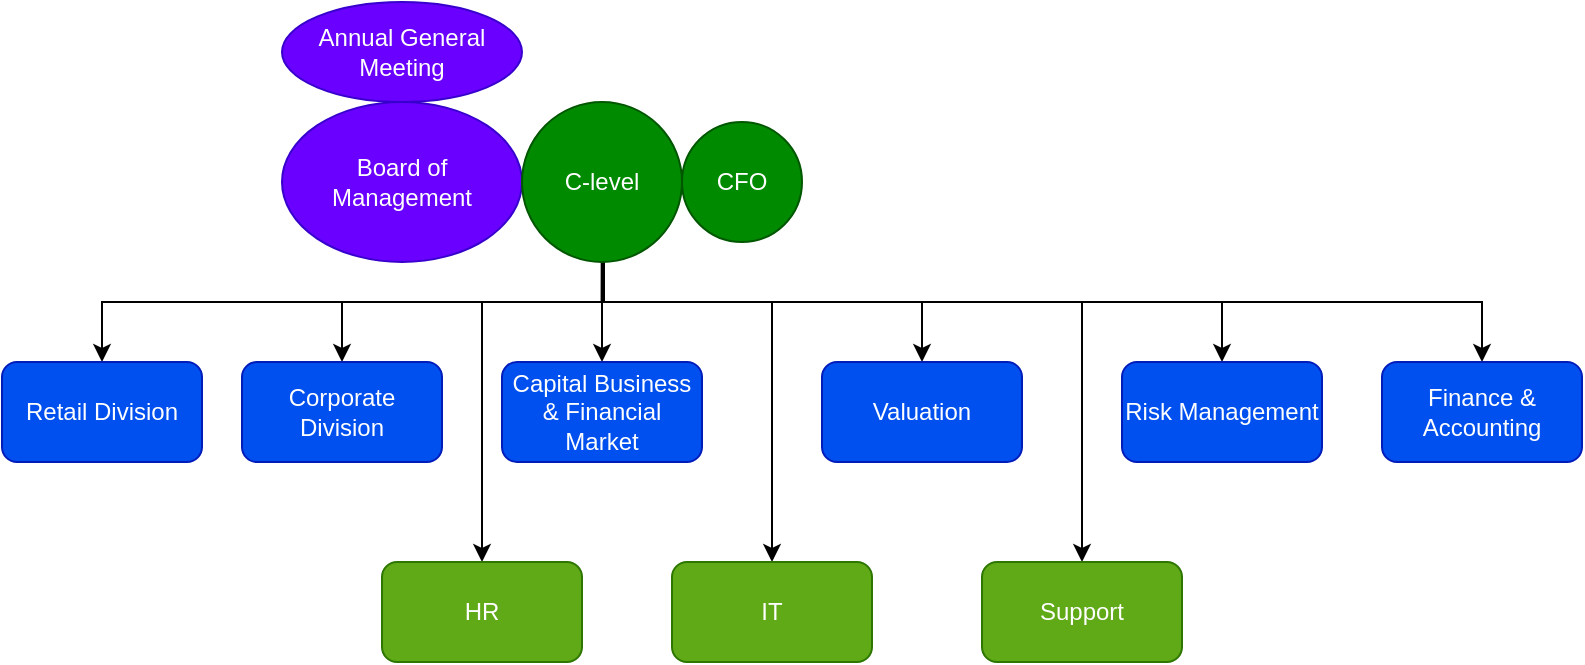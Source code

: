 <mxfile version="10.5.9" type="github"><diagram id="JAuj3yEp18XlxTbJHKnN" name="Page-1"><mxGraphModel dx="1394" dy="764" grid="1" gridSize="10" guides="1" tooltips="1" connect="1" arrows="1" fold="1" page="1" pageScale="1" pageWidth="850" pageHeight="1100" math="0" shadow="0"><root><mxCell id="0"/><mxCell id="1" parent="0"/><mxCell id="p1rE3iGRrvi8D9d9gB78-1" value="Annual General Meeting" style="ellipse;whiteSpace=wrap;html=1;fillColor=#6a00ff;strokeColor=#3700CC;fontColor=#ffffff;" vertex="1" parent="1"><mxGeometry x="330" y="240" width="120" height="50" as="geometry"/></mxCell><mxCell id="p1rE3iGRrvi8D9d9gB78-2" value="Board of Management" style="ellipse;whiteSpace=wrap;html=1;fillColor=#6a00ff;strokeColor=#3700CC;fontColor=#ffffff;" vertex="1" parent="1"><mxGeometry x="330" y="290" width="120" height="80" as="geometry"/></mxCell><mxCell id="p1rE3iGRrvi8D9d9gB78-3" style="edgeStyle=orthogonalEdgeStyle;rounded=0;orthogonalLoop=1;jettySize=auto;html=1;exitX=0.5;exitY=1;exitDx=0;exitDy=0;entryX=0.5;entryY=0;entryDx=0;entryDy=0;" edge="1" parent="1" source="p1rE3iGRrvi8D9d9gB78-12" target="p1rE3iGRrvi8D9d9gB78-14"><mxGeometry relative="1" as="geometry"><Array as="points"><mxPoint x="490" y="390"/><mxPoint x="240" y="390"/></Array></mxGeometry></mxCell><mxCell id="p1rE3iGRrvi8D9d9gB78-4" style="edgeStyle=orthogonalEdgeStyle;rounded=0;orthogonalLoop=1;jettySize=auto;html=1;entryX=0.5;entryY=0;entryDx=0;entryDy=0;exitX=0.5;exitY=1;exitDx=0;exitDy=0;" edge="1" parent="1" source="p1rE3iGRrvi8D9d9gB78-12" target="p1rE3iGRrvi8D9d9gB78-15"><mxGeometry relative="1" as="geometry"><Array as="points"><mxPoint x="490" y="390"/><mxPoint x="360" y="390"/></Array></mxGeometry></mxCell><mxCell id="p1rE3iGRrvi8D9d9gB78-5" style="edgeStyle=orthogonalEdgeStyle;rounded=0;orthogonalLoop=1;jettySize=auto;html=1;exitX=0.5;exitY=1;exitDx=0;exitDy=0;" edge="1" parent="1" source="p1rE3iGRrvi8D9d9gB78-12" target="p1rE3iGRrvi8D9d9gB78-16"><mxGeometry relative="1" as="geometry"><Array as="points"><mxPoint x="490" y="410"/><mxPoint x="490" y="410"/></Array></mxGeometry></mxCell><mxCell id="p1rE3iGRrvi8D9d9gB78-6" style="edgeStyle=orthogonalEdgeStyle;rounded=0;orthogonalLoop=1;jettySize=auto;html=1;exitX=0.5;exitY=1;exitDx=0;exitDy=0;" edge="1" parent="1" source="p1rE3iGRrvi8D9d9gB78-12" target="p1rE3iGRrvi8D9d9gB78-17"><mxGeometry relative="1" as="geometry"><Array as="points"><mxPoint x="490" y="390"/><mxPoint x="650" y="390"/></Array></mxGeometry></mxCell><mxCell id="p1rE3iGRrvi8D9d9gB78-7" style="edgeStyle=orthogonalEdgeStyle;rounded=0;orthogonalLoop=1;jettySize=auto;html=1;" edge="1" parent="1" target="p1rE3iGRrvi8D9d9gB78-18"><mxGeometry relative="1" as="geometry"><mxPoint x="490" y="370" as="sourcePoint"/><Array as="points"><mxPoint x="490" y="390"/><mxPoint x="800" y="390"/></Array></mxGeometry></mxCell><mxCell id="p1rE3iGRrvi8D9d9gB78-8" style="edgeStyle=orthogonalEdgeStyle;rounded=0;orthogonalLoop=1;jettySize=auto;html=1;" edge="1" parent="1" target="p1rE3iGRrvi8D9d9gB78-19"><mxGeometry relative="1" as="geometry"><mxPoint x="490" y="370" as="sourcePoint"/><Array as="points"><mxPoint x="490" y="390"/><mxPoint x="930" y="390"/></Array></mxGeometry></mxCell><mxCell id="p1rE3iGRrvi8D9d9gB78-9" style="edgeStyle=orthogonalEdgeStyle;rounded=0;orthogonalLoop=1;jettySize=auto;html=1;" edge="1" parent="1" target="p1rE3iGRrvi8D9d9gB78-21"><mxGeometry relative="1" as="geometry"><mxPoint x="490" y="380" as="sourcePoint"/><Array as="points"><mxPoint x="490" y="359"/><mxPoint x="490" y="390"/><mxPoint x="575" y="390"/></Array></mxGeometry></mxCell><mxCell id="p1rE3iGRrvi8D9d9gB78-10" style="edgeStyle=orthogonalEdgeStyle;rounded=0;orthogonalLoop=1;jettySize=auto;html=1;exitX=0.5;exitY=1;exitDx=0;exitDy=0;" edge="1" parent="1" source="p1rE3iGRrvi8D9d9gB78-12" target="p1rE3iGRrvi8D9d9gB78-20"><mxGeometry relative="1" as="geometry"><Array as="points"><mxPoint x="491" y="370"/><mxPoint x="491" y="390"/><mxPoint x="430" y="390"/></Array></mxGeometry></mxCell><mxCell id="p1rE3iGRrvi8D9d9gB78-11" style="edgeStyle=orthogonalEdgeStyle;rounded=0;orthogonalLoop=1;jettySize=auto;html=1;exitX=0.498;exitY=1;exitDx=0;exitDy=0;entryX=0.5;entryY=0;entryDx=0;entryDy=0;exitPerimeter=0;" edge="1" parent="1" source="p1rE3iGRrvi8D9d9gB78-12" target="p1rE3iGRrvi8D9d9gB78-22"><mxGeometry relative="1" as="geometry"><Array as="points"><mxPoint x="490" y="390"/><mxPoint x="730" y="390"/></Array></mxGeometry></mxCell><mxCell id="p1rE3iGRrvi8D9d9gB78-12" value="C-level" style="ellipse;whiteSpace=wrap;html=1;aspect=fixed;fillColor=#008a00;strokeColor=#005700;fontColor=#ffffff;" vertex="1" parent="1"><mxGeometry x="450" y="290" width="80" height="80" as="geometry"/></mxCell><mxCell id="p1rE3iGRrvi8D9d9gB78-13" value="CFO" style="ellipse;whiteSpace=wrap;html=1;aspect=fixed;fillColor=#008a00;strokeColor=#005700;fontColor=#ffffff;" vertex="1" parent="1"><mxGeometry x="530" y="300" width="60" height="60" as="geometry"/></mxCell><mxCell id="p1rE3iGRrvi8D9d9gB78-14" value="Retail Division" style="rounded=1;whiteSpace=wrap;html=1;fillColor=#0050ef;strokeColor=#001DBC;fontColor=#ffffff;" vertex="1" parent="1"><mxGeometry x="190" y="420" width="100" height="50" as="geometry"/></mxCell><mxCell id="p1rE3iGRrvi8D9d9gB78-15" value="Corporate Division" style="rounded=1;whiteSpace=wrap;html=1;fillColor=#0050ef;strokeColor=#001DBC;fontColor=#ffffff;" vertex="1" parent="1"><mxGeometry x="310" y="420" width="100" height="50" as="geometry"/></mxCell><mxCell id="p1rE3iGRrvi8D9d9gB78-16" value="Capital Business &amp;amp; Financial Market" style="rounded=1;whiteSpace=wrap;html=1;fillColor=#0050ef;strokeColor=#001DBC;fontColor=#ffffff;" vertex="1" parent="1"><mxGeometry x="440" y="420" width="100" height="50" as="geometry"/></mxCell><mxCell id="p1rE3iGRrvi8D9d9gB78-17" value="Valuation" style="rounded=1;whiteSpace=wrap;html=1;fillColor=#0050ef;strokeColor=#001DBC;fontColor=#ffffff;" vertex="1" parent="1"><mxGeometry x="600" y="420" width="100" height="50" as="geometry"/></mxCell><mxCell id="p1rE3iGRrvi8D9d9gB78-18" value="Risk Management" style="rounded=1;whiteSpace=wrap;html=1;fillColor=#0050ef;strokeColor=#001DBC;fontColor=#ffffff;" vertex="1" parent="1"><mxGeometry x="750" y="420" width="100" height="50" as="geometry"/></mxCell><mxCell id="p1rE3iGRrvi8D9d9gB78-19" value="Finance &amp;amp; Accounting" style="rounded=1;whiteSpace=wrap;html=1;fillColor=#0050ef;strokeColor=#001DBC;fontColor=#ffffff;" vertex="1" parent="1"><mxGeometry x="880" y="420" width="100" height="50" as="geometry"/></mxCell><mxCell id="p1rE3iGRrvi8D9d9gB78-20" value="HR" style="rounded=1;whiteSpace=wrap;html=1;fillColor=#60a917;strokeColor=#2D7600;fontColor=#ffffff;" vertex="1" parent="1"><mxGeometry x="380" y="520" width="100" height="50" as="geometry"/></mxCell><mxCell id="p1rE3iGRrvi8D9d9gB78-21" value="IT" style="rounded=1;whiteSpace=wrap;html=1;fillColor=#60a917;strokeColor=#2D7600;fontColor=#ffffff;" vertex="1" parent="1"><mxGeometry x="525" y="520" width="100" height="50" as="geometry"/></mxCell><mxCell id="p1rE3iGRrvi8D9d9gB78-22" value="Support" style="rounded=1;whiteSpace=wrap;html=1;fillColor=#60a917;strokeColor=#2D7600;fontColor=#ffffff;" vertex="1" parent="1"><mxGeometry x="680" y="520" width="100" height="50" as="geometry"/></mxCell></root></mxGraphModel></diagram></mxfile>